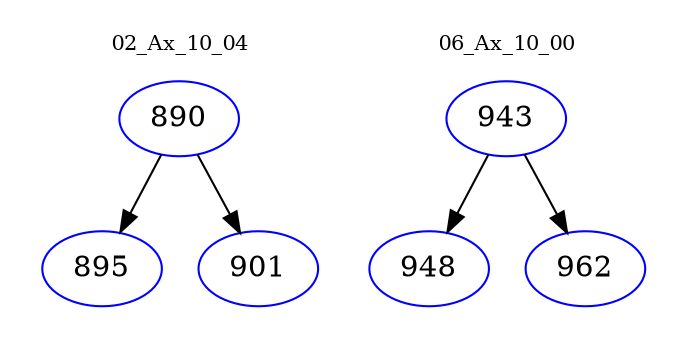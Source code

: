 digraph{
subgraph cluster_0 {
color = white
label = "02_Ax_10_04";
fontsize=10;
T0_890 [label="890", color="blue"]
T0_890 -> T0_895 [color="black"]
T0_895 [label="895", color="blue"]
T0_890 -> T0_901 [color="black"]
T0_901 [label="901", color="blue"]
}
subgraph cluster_1 {
color = white
label = "06_Ax_10_00";
fontsize=10;
T1_943 [label="943", color="blue"]
T1_943 -> T1_948 [color="black"]
T1_948 [label="948", color="blue"]
T1_943 -> T1_962 [color="black"]
T1_962 [label="962", color="blue"]
}
}
